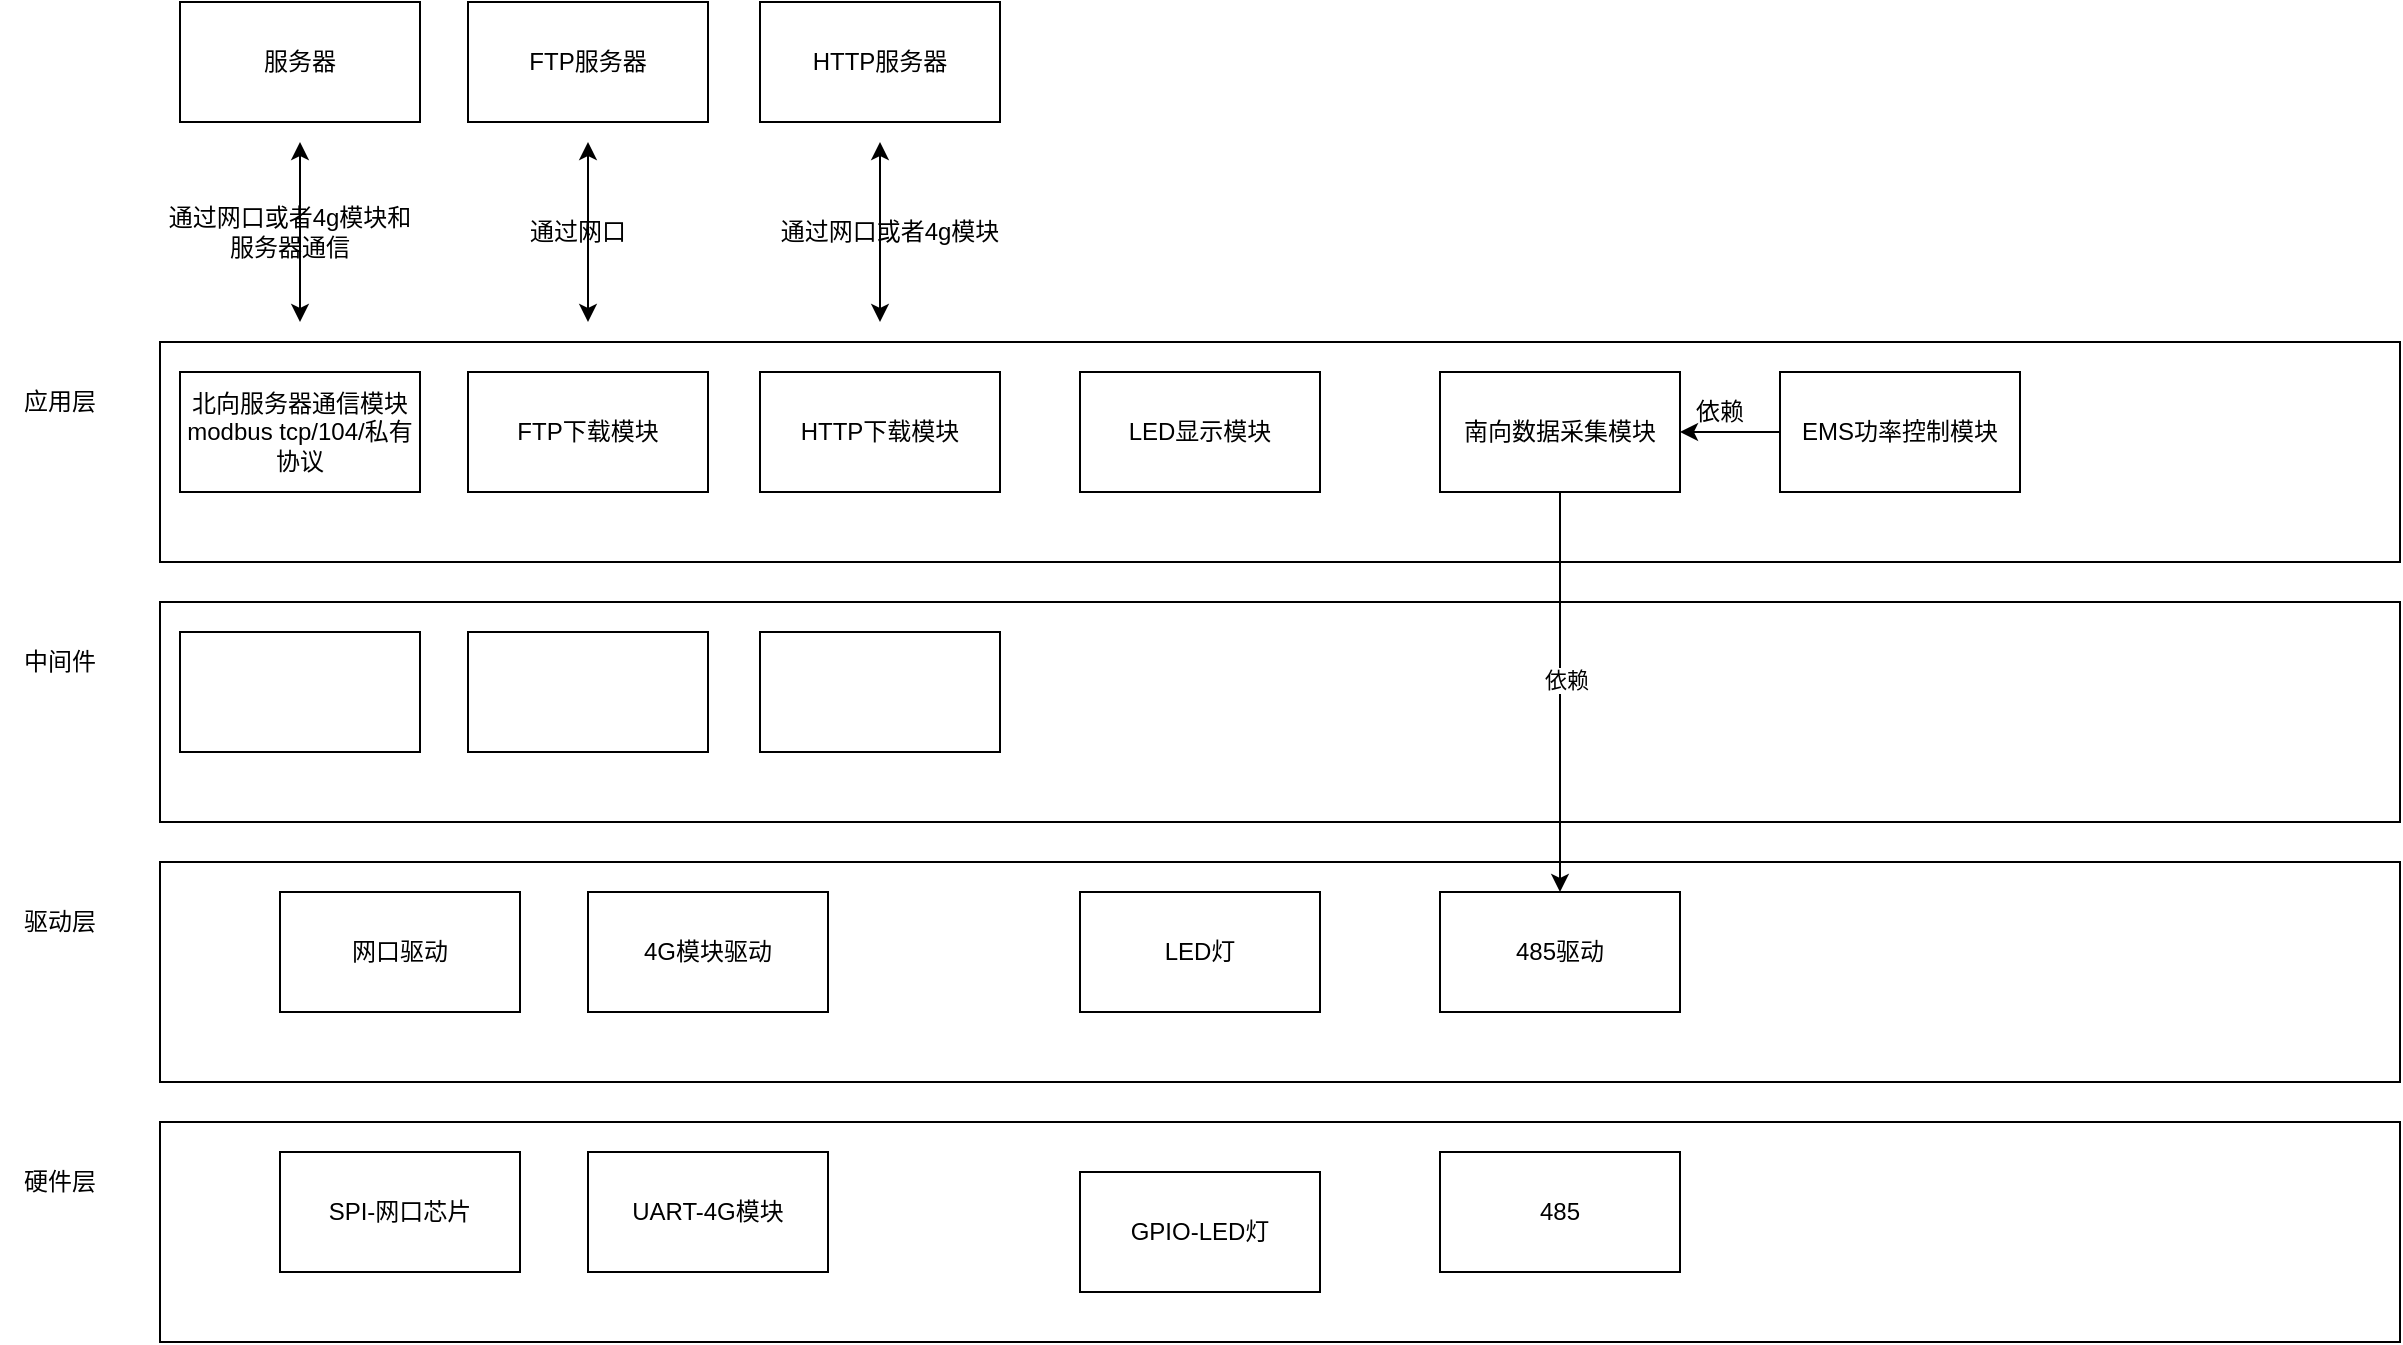 <mxfile version="26.0.14">
  <diagram name="第 1 页" id="NMOKzdHXdRhH_CAdZjg4">
    <mxGraphModel dx="1434" dy="1907" grid="1" gridSize="10" guides="1" tooltips="1" connect="1" arrows="1" fold="1" page="1" pageScale="1" pageWidth="827" pageHeight="1169" math="0" shadow="0">
      <root>
        <mxCell id="0" />
        <mxCell id="1" parent="0" />
        <mxCell id="d38NAKe-3wJxGRfoSoEG-1" value="" style="rounded=0;whiteSpace=wrap;html=1;" vertex="1" parent="1">
          <mxGeometry x="200" y="460" width="1120" height="110" as="geometry" />
        </mxCell>
        <mxCell id="d38NAKe-3wJxGRfoSoEG-2" value="硬件层" style="text;html=1;align=center;verticalAlign=middle;whiteSpace=wrap;rounded=0;" vertex="1" parent="1">
          <mxGeometry x="120" y="475" width="60" height="30" as="geometry" />
        </mxCell>
        <mxCell id="d38NAKe-3wJxGRfoSoEG-3" value="485" style="rounded=0;whiteSpace=wrap;html=1;" vertex="1" parent="1">
          <mxGeometry x="840" y="475" width="120" height="60" as="geometry" />
        </mxCell>
        <mxCell id="d38NAKe-3wJxGRfoSoEG-5" value="SPI-网口芯片" style="rounded=0;whiteSpace=wrap;html=1;" vertex="1" parent="1">
          <mxGeometry x="260" y="475" width="120" height="60" as="geometry" />
        </mxCell>
        <mxCell id="d38NAKe-3wJxGRfoSoEG-6" value="UART-4G模块" style="rounded=0;whiteSpace=wrap;html=1;" vertex="1" parent="1">
          <mxGeometry x="414" y="475" width="120" height="60" as="geometry" />
        </mxCell>
        <mxCell id="d38NAKe-3wJxGRfoSoEG-7" value="GPIO-LED灯" style="rounded=0;whiteSpace=wrap;html=1;" vertex="1" parent="1">
          <mxGeometry x="660" y="485" width="120" height="60" as="geometry" />
        </mxCell>
        <mxCell id="d38NAKe-3wJxGRfoSoEG-8" value="" style="rounded=0;whiteSpace=wrap;html=1;" vertex="1" parent="1">
          <mxGeometry x="200" y="330" width="1120" height="110" as="geometry" />
        </mxCell>
        <mxCell id="d38NAKe-3wJxGRfoSoEG-9" value="驱动层" style="text;html=1;align=center;verticalAlign=middle;whiteSpace=wrap;rounded=0;" vertex="1" parent="1">
          <mxGeometry x="120" y="345" width="60" height="30" as="geometry" />
        </mxCell>
        <mxCell id="d38NAKe-3wJxGRfoSoEG-10" value="485驱动" style="rounded=0;whiteSpace=wrap;html=1;" vertex="1" parent="1">
          <mxGeometry x="840" y="345" width="120" height="60" as="geometry" />
        </mxCell>
        <mxCell id="d38NAKe-3wJxGRfoSoEG-12" value="网口驱动" style="rounded=0;whiteSpace=wrap;html=1;" vertex="1" parent="1">
          <mxGeometry x="260" y="345" width="120" height="60" as="geometry" />
        </mxCell>
        <mxCell id="d38NAKe-3wJxGRfoSoEG-13" value="4G模块驱动" style="rounded=0;whiteSpace=wrap;html=1;" vertex="1" parent="1">
          <mxGeometry x="414" y="345" width="120" height="60" as="geometry" />
        </mxCell>
        <mxCell id="d38NAKe-3wJxGRfoSoEG-14" value="LED灯" style="rounded=0;whiteSpace=wrap;html=1;" vertex="1" parent="1">
          <mxGeometry x="660" y="345" width="120" height="60" as="geometry" />
        </mxCell>
        <mxCell id="d38NAKe-3wJxGRfoSoEG-15" value="" style="rounded=0;whiteSpace=wrap;html=1;" vertex="1" parent="1">
          <mxGeometry x="200" y="200" width="1120" height="110" as="geometry" />
        </mxCell>
        <mxCell id="d38NAKe-3wJxGRfoSoEG-16" value="中间件" style="text;html=1;align=center;verticalAlign=middle;whiteSpace=wrap;rounded=0;" vertex="1" parent="1">
          <mxGeometry x="120" y="215" width="60" height="30" as="geometry" />
        </mxCell>
        <mxCell id="d38NAKe-3wJxGRfoSoEG-17" value="" style="rounded=0;whiteSpace=wrap;html=1;" vertex="1" parent="1">
          <mxGeometry x="210" y="215" width="120" height="60" as="geometry" />
        </mxCell>
        <mxCell id="d38NAKe-3wJxGRfoSoEG-19" value="" style="rounded=0;whiteSpace=wrap;html=1;" vertex="1" parent="1">
          <mxGeometry x="354" y="215" width="120" height="60" as="geometry" />
        </mxCell>
        <mxCell id="d38NAKe-3wJxGRfoSoEG-20" value="" style="rounded=0;whiteSpace=wrap;html=1;" vertex="1" parent="1">
          <mxGeometry x="500" y="215" width="120" height="60" as="geometry" />
        </mxCell>
        <mxCell id="d38NAKe-3wJxGRfoSoEG-22" value="" style="rounded=0;whiteSpace=wrap;html=1;" vertex="1" parent="1">
          <mxGeometry x="200" y="70" width="1120" height="110" as="geometry" />
        </mxCell>
        <mxCell id="d38NAKe-3wJxGRfoSoEG-23" value="应用层" style="text;html=1;align=center;verticalAlign=middle;whiteSpace=wrap;rounded=0;" vertex="1" parent="1">
          <mxGeometry x="120" y="85" width="60" height="30" as="geometry" />
        </mxCell>
        <mxCell id="d38NAKe-3wJxGRfoSoEG-24" value="北向服务器通信模块modbus tcp/104/私有协议" style="rounded=0;whiteSpace=wrap;html=1;" vertex="1" parent="1">
          <mxGeometry x="210" y="85" width="120" height="60" as="geometry" />
        </mxCell>
        <mxCell id="d38NAKe-3wJxGRfoSoEG-25" value="FTP下载模块" style="rounded=0;whiteSpace=wrap;html=1;" vertex="1" parent="1">
          <mxGeometry x="354" y="85" width="120" height="60" as="geometry" />
        </mxCell>
        <mxCell id="d38NAKe-3wJxGRfoSoEG-26" value="HTTP下载模块" style="rounded=0;whiteSpace=wrap;html=1;" vertex="1" parent="1">
          <mxGeometry x="500" y="85" width="120" height="60" as="geometry" />
        </mxCell>
        <mxCell id="d38NAKe-3wJxGRfoSoEG-42" style="edgeStyle=orthogonalEdgeStyle;rounded=0;orthogonalLoop=1;jettySize=auto;html=1;entryX=0.5;entryY=0;entryDx=0;entryDy=0;" edge="1" parent="1" source="d38NAKe-3wJxGRfoSoEG-27" target="d38NAKe-3wJxGRfoSoEG-10">
          <mxGeometry relative="1" as="geometry" />
        </mxCell>
        <mxCell id="d38NAKe-3wJxGRfoSoEG-44" value="依赖" style="edgeLabel;html=1;align=center;verticalAlign=middle;resizable=0;points=[];" vertex="1" connectable="0" parent="d38NAKe-3wJxGRfoSoEG-42">
          <mxGeometry x="-0.06" y="3" relative="1" as="geometry">
            <mxPoint as="offset" />
          </mxGeometry>
        </mxCell>
        <mxCell id="d38NAKe-3wJxGRfoSoEG-27" value="南向数据采集模块" style="rounded=0;whiteSpace=wrap;html=1;" vertex="1" parent="1">
          <mxGeometry x="840" y="85" width="120" height="60" as="geometry" />
        </mxCell>
        <mxCell id="d38NAKe-3wJxGRfoSoEG-28" value="LED显示模块" style="rounded=0;whiteSpace=wrap;html=1;" vertex="1" parent="1">
          <mxGeometry x="660" y="85" width="120" height="60" as="geometry" />
        </mxCell>
        <mxCell id="d38NAKe-3wJxGRfoSoEG-29" value="服务器" style="rounded=0;whiteSpace=wrap;html=1;" vertex="1" parent="1">
          <mxGeometry x="210" y="-100" width="120" height="60" as="geometry" />
        </mxCell>
        <mxCell id="d38NAKe-3wJxGRfoSoEG-30" value="" style="endArrow=classic;startArrow=classic;html=1;rounded=0;" edge="1" parent="1">
          <mxGeometry width="50" height="50" relative="1" as="geometry">
            <mxPoint x="270" y="60" as="sourcePoint" />
            <mxPoint x="270" y="-30" as="targetPoint" />
          </mxGeometry>
        </mxCell>
        <mxCell id="d38NAKe-3wJxGRfoSoEG-31" value="通过网口或者4g模块和服务器通信" style="text;html=1;align=center;verticalAlign=middle;whiteSpace=wrap;rounded=0;" vertex="1" parent="1">
          <mxGeometry x="200" width="130" height="30" as="geometry" />
        </mxCell>
        <mxCell id="d38NAKe-3wJxGRfoSoEG-33" value="FTP服务器" style="rounded=0;whiteSpace=wrap;html=1;" vertex="1" parent="1">
          <mxGeometry x="354" y="-100" width="120" height="60" as="geometry" />
        </mxCell>
        <mxCell id="d38NAKe-3wJxGRfoSoEG-34" value="" style="endArrow=classic;startArrow=classic;html=1;rounded=0;" edge="1" parent="1">
          <mxGeometry width="50" height="50" relative="1" as="geometry">
            <mxPoint x="414" y="60" as="sourcePoint" />
            <mxPoint x="414" y="-30" as="targetPoint" />
          </mxGeometry>
        </mxCell>
        <mxCell id="d38NAKe-3wJxGRfoSoEG-35" value="通过网口" style="text;html=1;align=center;verticalAlign=middle;whiteSpace=wrap;rounded=0;" vertex="1" parent="1">
          <mxGeometry x="344" width="130" height="30" as="geometry" />
        </mxCell>
        <mxCell id="d38NAKe-3wJxGRfoSoEG-36" value="HTTP服务器" style="rounded=0;whiteSpace=wrap;html=1;" vertex="1" parent="1">
          <mxGeometry x="500" y="-100" width="120" height="60" as="geometry" />
        </mxCell>
        <mxCell id="d38NAKe-3wJxGRfoSoEG-37" value="" style="endArrow=classic;startArrow=classic;html=1;rounded=0;" edge="1" parent="1">
          <mxGeometry width="50" height="50" relative="1" as="geometry">
            <mxPoint x="560" y="60" as="sourcePoint" />
            <mxPoint x="560" y="-30" as="targetPoint" />
          </mxGeometry>
        </mxCell>
        <mxCell id="d38NAKe-3wJxGRfoSoEG-38" value="通过网口或者4g模块" style="text;html=1;align=center;verticalAlign=middle;whiteSpace=wrap;rounded=0;" vertex="1" parent="1">
          <mxGeometry x="500" width="130" height="30" as="geometry" />
        </mxCell>
        <mxCell id="d38NAKe-3wJxGRfoSoEG-41" value="" style="edgeStyle=orthogonalEdgeStyle;rounded=0;orthogonalLoop=1;jettySize=auto;html=1;" edge="1" parent="1" source="d38NAKe-3wJxGRfoSoEG-40" target="d38NAKe-3wJxGRfoSoEG-27">
          <mxGeometry relative="1" as="geometry" />
        </mxCell>
        <mxCell id="d38NAKe-3wJxGRfoSoEG-40" value="EMS功率控制模块" style="rounded=0;whiteSpace=wrap;html=1;" vertex="1" parent="1">
          <mxGeometry x="1010" y="85" width="120" height="60" as="geometry" />
        </mxCell>
        <mxCell id="d38NAKe-3wJxGRfoSoEG-43" value="依赖" style="text;html=1;align=center;verticalAlign=middle;whiteSpace=wrap;rounded=0;" vertex="1" parent="1">
          <mxGeometry x="950" y="90" width="60" height="30" as="geometry" />
        </mxCell>
      </root>
    </mxGraphModel>
  </diagram>
</mxfile>
